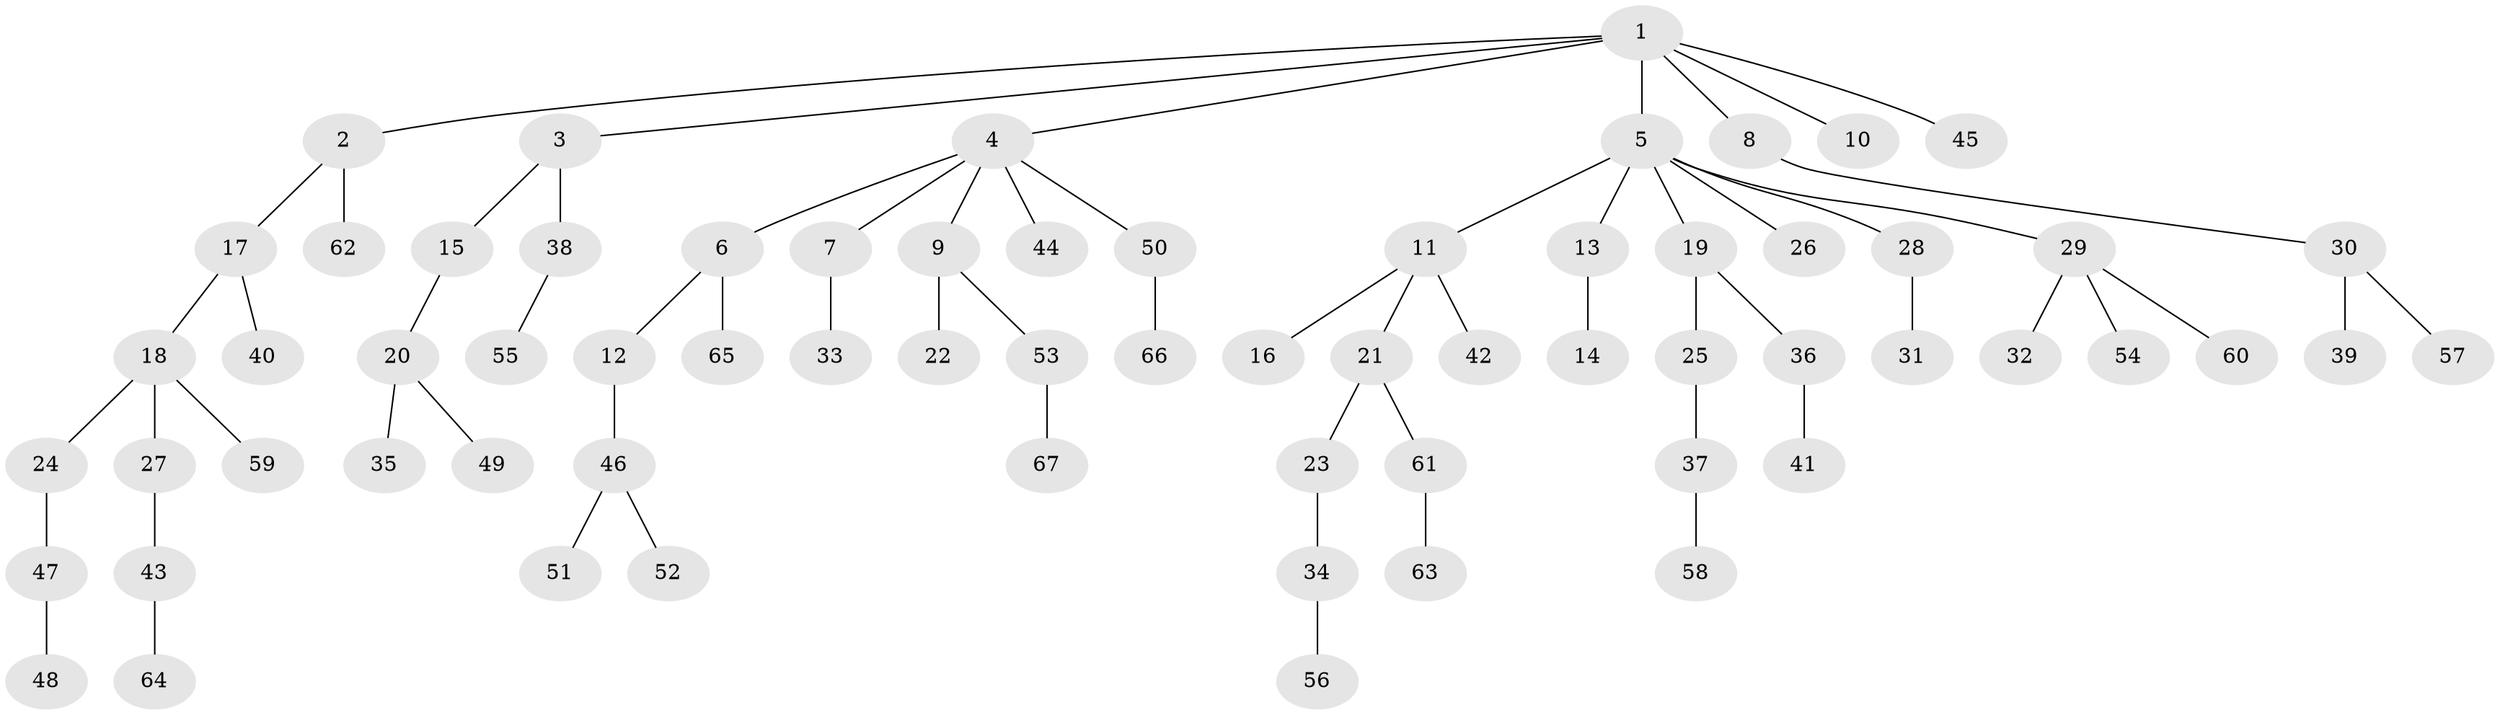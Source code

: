 // Generated by graph-tools (version 1.1) at 2025/26/03/09/25 03:26:30]
// undirected, 67 vertices, 66 edges
graph export_dot {
graph [start="1"]
  node [color=gray90,style=filled];
  1;
  2;
  3;
  4;
  5;
  6;
  7;
  8;
  9;
  10;
  11;
  12;
  13;
  14;
  15;
  16;
  17;
  18;
  19;
  20;
  21;
  22;
  23;
  24;
  25;
  26;
  27;
  28;
  29;
  30;
  31;
  32;
  33;
  34;
  35;
  36;
  37;
  38;
  39;
  40;
  41;
  42;
  43;
  44;
  45;
  46;
  47;
  48;
  49;
  50;
  51;
  52;
  53;
  54;
  55;
  56;
  57;
  58;
  59;
  60;
  61;
  62;
  63;
  64;
  65;
  66;
  67;
  1 -- 2;
  1 -- 3;
  1 -- 4;
  1 -- 5;
  1 -- 8;
  1 -- 10;
  1 -- 45;
  2 -- 17;
  2 -- 62;
  3 -- 15;
  3 -- 38;
  4 -- 6;
  4 -- 7;
  4 -- 9;
  4 -- 44;
  4 -- 50;
  5 -- 11;
  5 -- 13;
  5 -- 19;
  5 -- 26;
  5 -- 28;
  5 -- 29;
  6 -- 12;
  6 -- 65;
  7 -- 33;
  8 -- 30;
  9 -- 22;
  9 -- 53;
  11 -- 16;
  11 -- 21;
  11 -- 42;
  12 -- 46;
  13 -- 14;
  15 -- 20;
  17 -- 18;
  17 -- 40;
  18 -- 24;
  18 -- 27;
  18 -- 59;
  19 -- 25;
  19 -- 36;
  20 -- 35;
  20 -- 49;
  21 -- 23;
  21 -- 61;
  23 -- 34;
  24 -- 47;
  25 -- 37;
  27 -- 43;
  28 -- 31;
  29 -- 32;
  29 -- 54;
  29 -- 60;
  30 -- 39;
  30 -- 57;
  34 -- 56;
  36 -- 41;
  37 -- 58;
  38 -- 55;
  43 -- 64;
  46 -- 51;
  46 -- 52;
  47 -- 48;
  50 -- 66;
  53 -- 67;
  61 -- 63;
}
